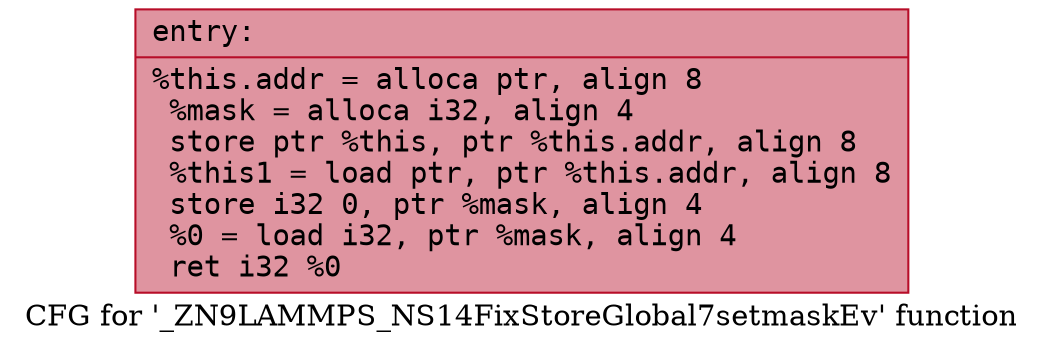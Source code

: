 digraph "CFG for '_ZN9LAMMPS_NS14FixStoreGlobal7setmaskEv' function" {
	label="CFG for '_ZN9LAMMPS_NS14FixStoreGlobal7setmaskEv' function";

	Node0x55b9684a90c0 [shape=record,color="#b70d28ff", style=filled, fillcolor="#b70d2870" fontname="Courier",label="{entry:\l|  %this.addr = alloca ptr, align 8\l  %mask = alloca i32, align 4\l  store ptr %this, ptr %this.addr, align 8\l  %this1 = load ptr, ptr %this.addr, align 8\l  store i32 0, ptr %mask, align 4\l  %0 = load i32, ptr %mask, align 4\l  ret i32 %0\l}"];
}
